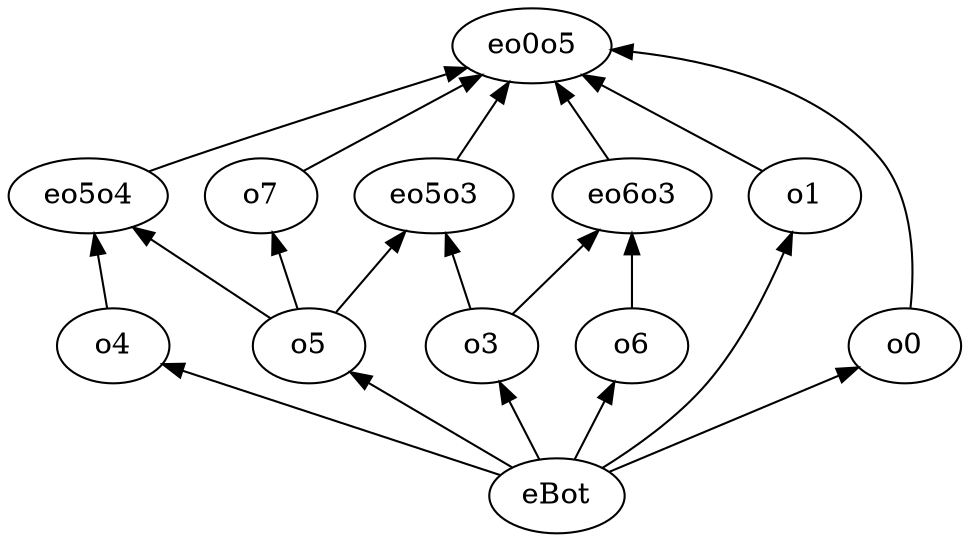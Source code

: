 strict digraph "bandelt2000-table02_s" {
	rankdir=BT
	eo5o4
	eo6o3
	o7
	o6
	o1
	eBot
	o0
	eo0o5
	o5
	eo5o3
	o4
	o3
	o5 -> eo5o4
	o4 -> eo5o4
	o6 -> eo6o3
	o3 -> eo6o3
	o5 -> o7
	eBot -> o6
	eBot -> o1
	eBot -> o0
	o0 -> eo0o5
	eo5o4 -> eo0o5
	eo6o3 -> eo0o5
	eo5o3 -> eo0o5
	o7 -> eo0o5
	o1 -> eo0o5
	eBot -> o5
	o5 -> eo5o3
	o3 -> eo5o3
	eBot -> o4
	eBot -> o3
}
